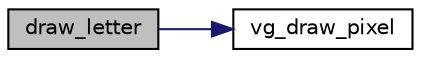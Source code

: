 digraph "draw_letter"
{
 // LATEX_PDF_SIZE
  edge [fontname="Helvetica",fontsize="10",labelfontname="Helvetica",labelfontsize="10"];
  node [fontname="Helvetica",fontsize="10",shape=record];
  rankdir="LR";
  Node1 [label="draw_letter",height=0.2,width=0.4,color="black", fillcolor="grey75", style="filled", fontcolor="black",tooltip="Draws a letter on the screen at the specified coordinates with the given color."];
  Node1 -> Node2 [color="midnightblue",fontsize="10",style="solid",fontname="Helvetica"];
  Node2 [label="vg_draw_pixel",height=0.2,width=0.4,color="black", fillcolor="white", style="filled",URL="$graphics__card_8c.html#a08c498ffeb0a3962e3b7711b57397741",tooltip="Draws a pixel at the specified coordinates with the given color."];
}
